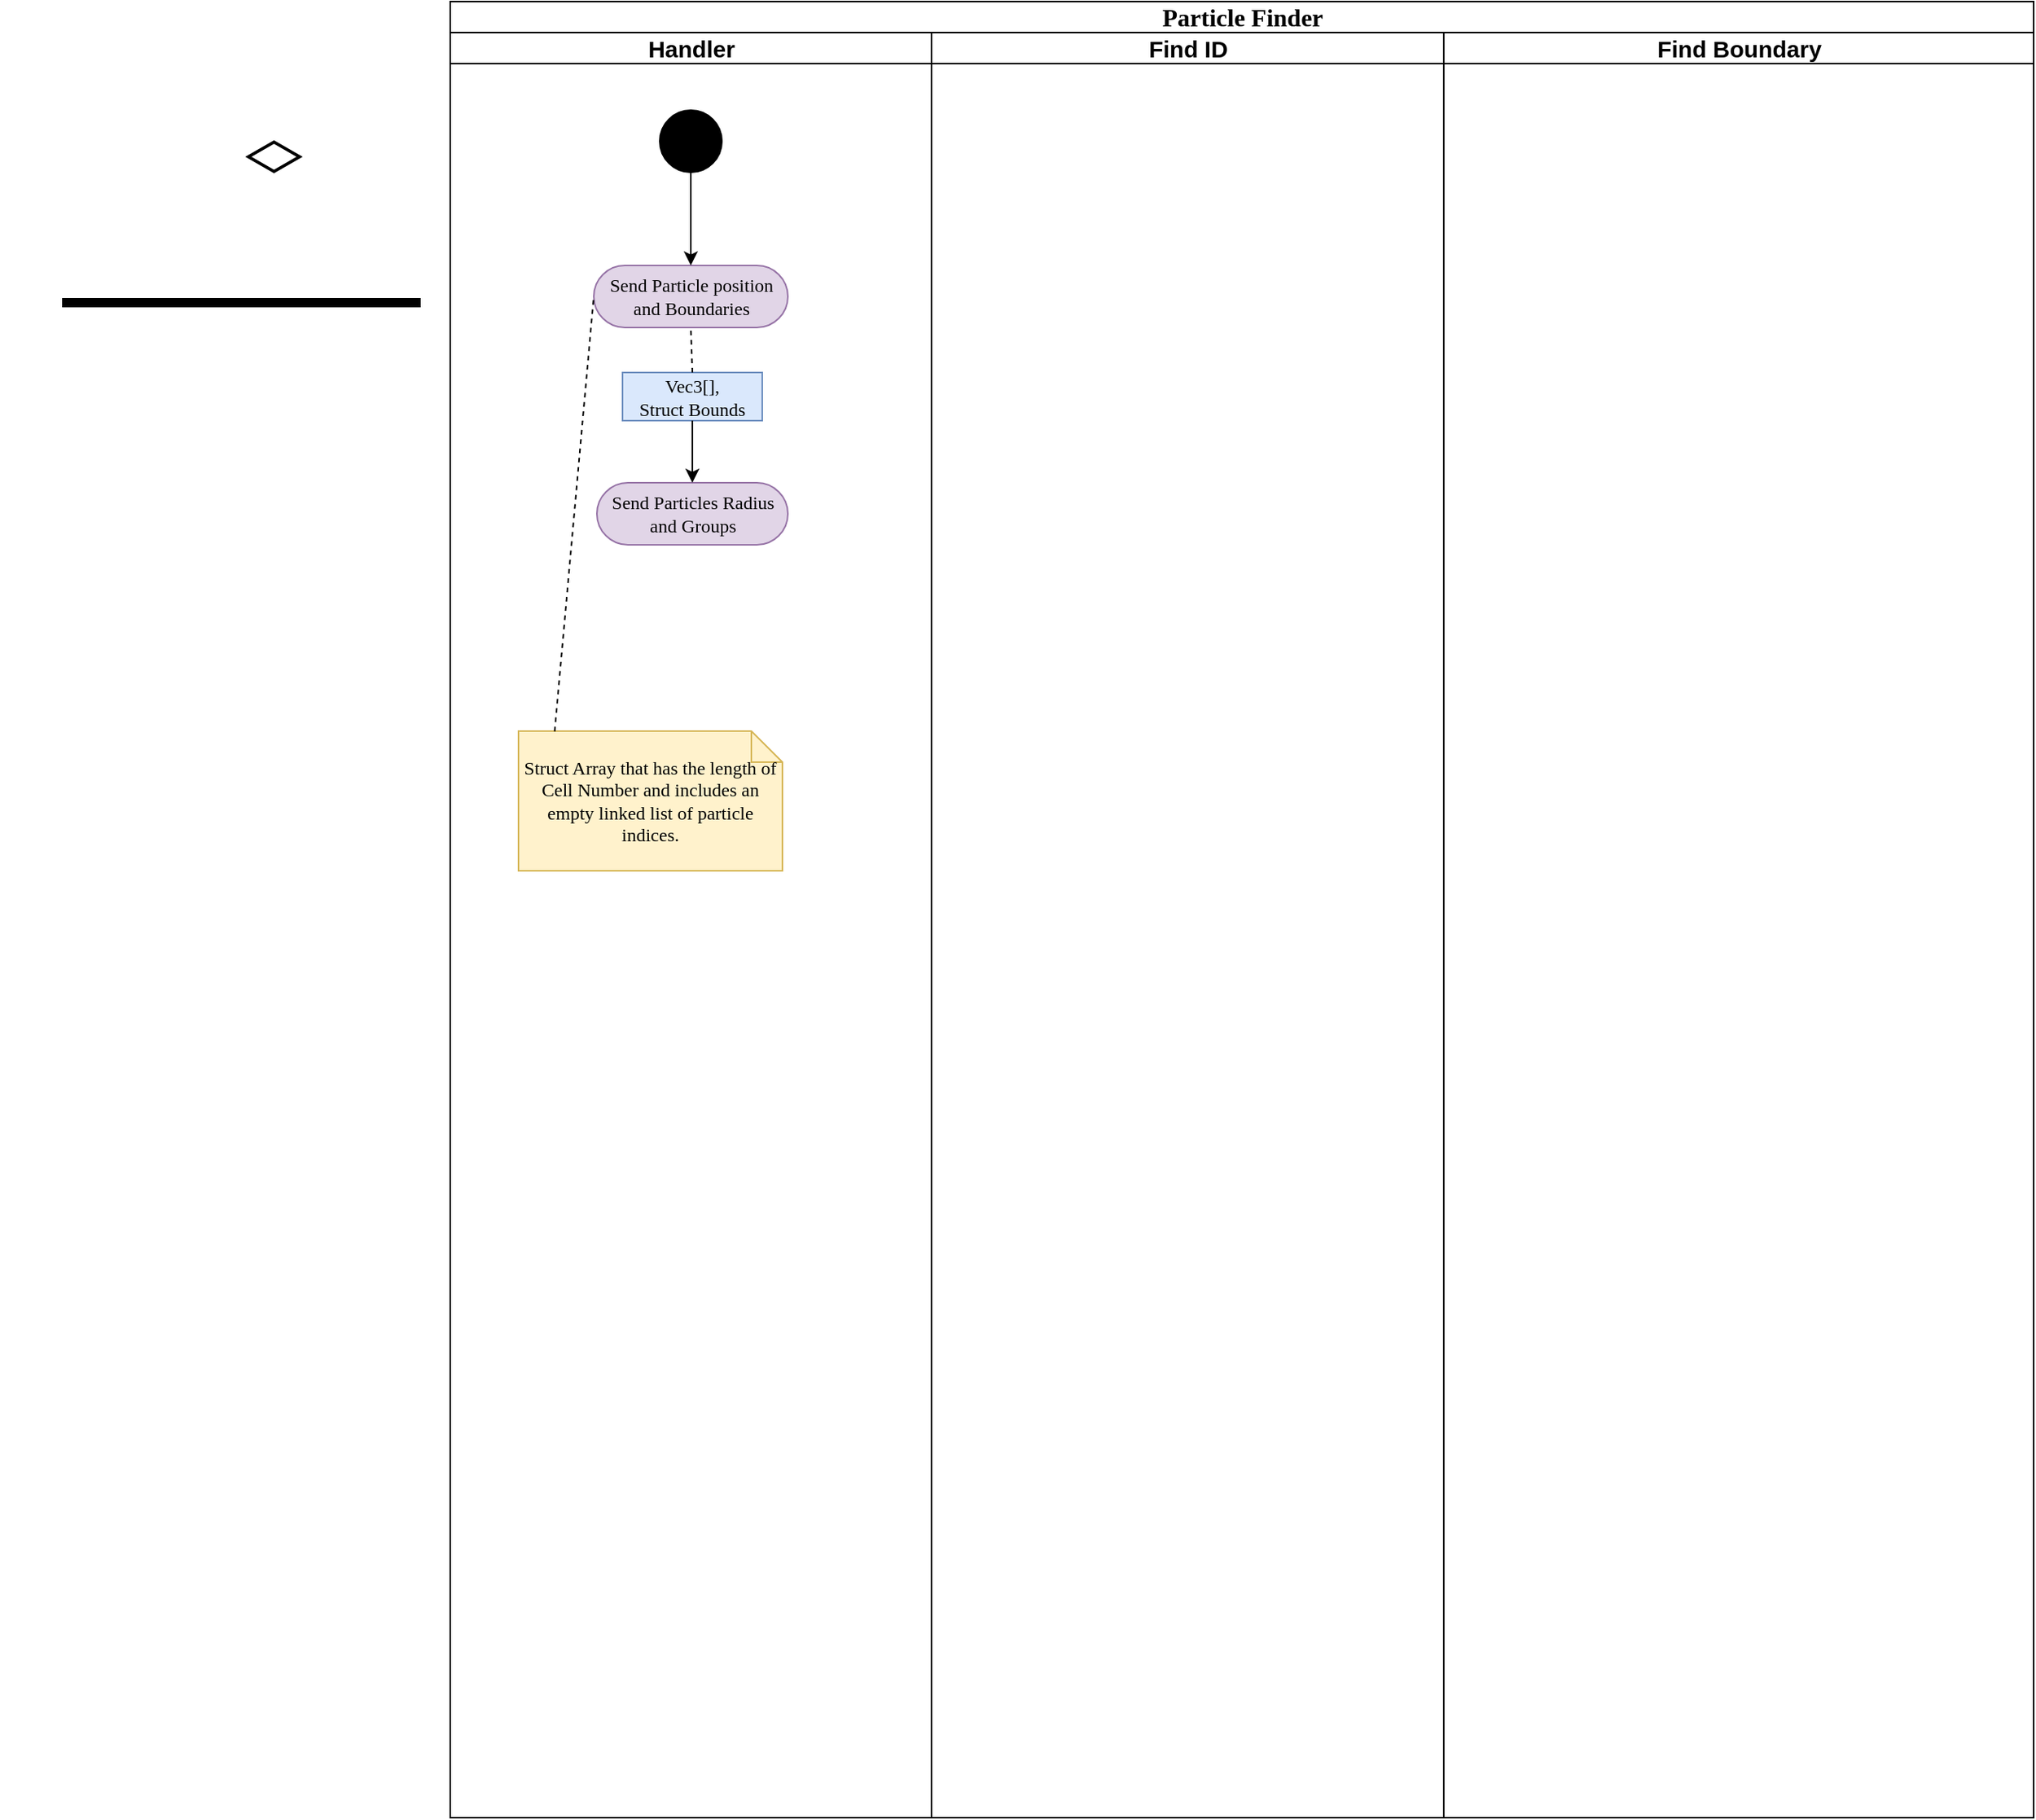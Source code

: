 <mxfile version="12.8.1" type="device"><diagram name="Page-1" id="0783ab3e-0a74-02c8-0abd-f7b4e66b4bec"><mxGraphModel dx="3220" dy="2288" grid="1" gridSize="10" guides="1" tooltips="1" connect="1" arrows="1" fold="1" page="1" pageScale="1" pageWidth="850" pageHeight="1100" background="#ffffff" math="0" shadow="0"><root><mxCell id="0"/><mxCell id="1" parent="0"/><mxCell id="iyxIDx-SKi2XZ2hmheYC-2" value="&lt;font style=&quot;font-size: 16px&quot;&gt;Particle Finder&lt;/font&gt;" style="swimlane;html=1;childLayout=stackLayout;startSize=20;rounded=0;shadow=0;comic=0;labelBackgroundColor=none;strokeWidth=1;fontFamily=Verdana;fontSize=14;align=center;" parent="1" vertex="1"><mxGeometry x="-480" y="-10" width="1020" height="1170" as="geometry"><mxRectangle x="40" y="20" width="60" height="20" as="alternateBounds"/></mxGeometry></mxCell><mxCell id="iyxIDx-SKi2XZ2hmheYC-3" value="&lt;font style=&quot;font-size: 15px;&quot;&gt;Handler&lt;/font&gt;" style="swimlane;html=1;startSize=20;fontSize=15;" parent="iyxIDx-SKi2XZ2hmheYC-2" vertex="1"><mxGeometry y="20" width="310" height="1150" as="geometry"/></mxCell><mxCell id="iyxIDx-SKi2XZ2hmheYC-128" value="" style="ellipse;whiteSpace=wrap;html=1;rounded=0;shadow=0;comic=0;labelBackgroundColor=none;strokeWidth=1;fillColor=#000000;fontFamily=Verdana;fontSize=12;align=center;" parent="iyxIDx-SKi2XZ2hmheYC-3" vertex="1"><mxGeometry x="135" y="50" width="40" height="40" as="geometry"/></mxCell><mxCell id="iyxIDx-SKi2XZ2hmheYC-131" value="Send Particles Radius and Groups" style="rounded=1;whiteSpace=wrap;html=1;shadow=0;comic=0;labelBackgroundColor=none;strokeWidth=1;fontFamily=Verdana;fontSize=12;align=center;arcSize=50;fillColor=#e1d5e7;strokeColor=#9673a6;" parent="iyxIDx-SKi2XZ2hmheYC-3" vertex="1"><mxGeometry x="94.5" y="290" width="123" height="40" as="geometry"/></mxCell><mxCell id="iyxIDx-SKi2XZ2hmheYC-133" value="Send Particle position and Boundaries" style="rounded=1;whiteSpace=wrap;html=1;shadow=0;comic=0;labelBackgroundColor=none;strokeWidth=1;fontFamily=Verdana;fontSize=12;align=center;arcSize=50;fillColor=#e1d5e7;strokeColor=#9673a6;" parent="iyxIDx-SKi2XZ2hmheYC-3" vertex="1"><mxGeometry x="92.5" y="150" width="125" height="40" as="geometry"/></mxCell><mxCell id="iyxIDx-SKi2XZ2hmheYC-138" value="Vec3[],&lt;br&gt;Struct Bounds" style="rounded=0;whiteSpace=wrap;html=1;shadow=0;comic=0;labelBackgroundColor=none;strokeWidth=1;fontFamily=Verdana;fontSize=12;align=center;arcSize=50;fillColor=#dae8fc;strokeColor=#6c8ebf;" parent="iyxIDx-SKi2XZ2hmheYC-3" vertex="1"><mxGeometry x="111" y="219" width="90" height="31" as="geometry"/></mxCell><mxCell id="pmGwlJap9-wvX2rmIbSo-1" value="" style="endArrow=classic;html=1;entryX=0.5;entryY=0;entryDx=0;entryDy=0;exitX=0.5;exitY=1;exitDx=0;exitDy=0;" parent="iyxIDx-SKi2XZ2hmheYC-3" source="iyxIDx-SKi2XZ2hmheYC-128" target="iyxIDx-SKi2XZ2hmheYC-133" edge="1"><mxGeometry width="50" height="50" relative="1" as="geometry"><mxPoint x="-230" y="90" as="sourcePoint"/><mxPoint x="-180" y="40" as="targetPoint"/></mxGeometry></mxCell><mxCell id="pmGwlJap9-wvX2rmIbSo-3" value="" style="endArrow=classic;html=1;entryX=0.5;entryY=0;entryDx=0;entryDy=0;exitX=0.5;exitY=1;exitDx=0;exitDy=0;" parent="iyxIDx-SKi2XZ2hmheYC-3" source="iyxIDx-SKi2XZ2hmheYC-138" target="iyxIDx-SKi2XZ2hmheYC-131" edge="1"><mxGeometry width="50" height="50" relative="1" as="geometry"><mxPoint x="156" y="320" as="sourcePoint"/><mxPoint x="154.5" y="390" as="targetPoint"/></mxGeometry></mxCell><mxCell id="iyxIDx-SKi2XZ2hmheYC-134" value="Struct Array that has the length of Cell Number and includes an empty linked list of particle indices." style="shape=note;whiteSpace=wrap;html=1;rounded=0;shadow=0;comic=0;labelBackgroundColor=none;strokeWidth=1;fontFamily=Verdana;fontSize=12;align=center;size=20;fillColor=#fff2cc;strokeColor=#d6b656;" parent="iyxIDx-SKi2XZ2hmheYC-3" vertex="1"><mxGeometry x="44" y="450" width="170" height="90" as="geometry"/></mxCell><mxCell id="ISfV-izhreMsqmVoo87C-3" value="" style="endArrow=none;dashed=1;html=1;entryX=0;entryY=0.5;entryDx=0;entryDy=0;exitX=0.137;exitY=0.002;exitDx=0;exitDy=0;exitPerimeter=0;" parent="iyxIDx-SKi2XZ2hmheYC-3" source="iyxIDx-SKi2XZ2hmheYC-134" target="iyxIDx-SKi2XZ2hmheYC-133" edge="1"><mxGeometry width="50" height="50" relative="1" as="geometry"><mxPoint x="-30" y="210" as="sourcePoint"/><mxPoint x="20" y="160" as="targetPoint"/></mxGeometry></mxCell><mxCell id="oS_JaqvydWGipsdrDZeD-4" value="" style="endArrow=none;dashed=1;html=1;entryX=0.5;entryY=1;entryDx=0;entryDy=0;exitX=0.5;exitY=0;exitDx=0;exitDy=0;" edge="1" parent="iyxIDx-SKi2XZ2hmheYC-3" source="iyxIDx-SKi2XZ2hmheYC-138" target="iyxIDx-SKi2XZ2hmheYC-133"><mxGeometry width="50" height="50" relative="1" as="geometry"><mxPoint x="77.29" y="460.18" as="sourcePoint"/><mxPoint x="102.5" y="180" as="targetPoint"/></mxGeometry></mxCell><mxCell id="iyxIDx-SKi2XZ2hmheYC-12" value="&lt;font style=&quot;font-size: 15px&quot;&gt;Find ID&lt;/font&gt;" style="swimlane;html=1;startSize=20;" parent="iyxIDx-SKi2XZ2hmheYC-2" vertex="1"><mxGeometry x="310" y="20" width="330" height="1150" as="geometry"/></mxCell><mxCell id="oS_JaqvydWGipsdrDZeD-3" value="&lt;font style=&quot;font-size: 15px&quot;&gt;Find Boundary&lt;/font&gt;" style="swimlane;html=1;startSize=20;" vertex="1" parent="iyxIDx-SKi2XZ2hmheYC-2"><mxGeometry x="640" y="20" width="380" height="1150" as="geometry"/></mxCell><mxCell id="iyxIDx-SKi2XZ2hmheYC-140" value="" style="text;strokeColor=none;fillColor=none;align=left;verticalAlign=middle;spacingTop=-1;spacingLeft=4;spacingRight=4;rotatable=0;labelPosition=right;points=[];portConstraint=eastwest;" parent="1" vertex="1"><mxGeometry x="-770" y="1030" width="20" height="14" as="geometry"/></mxCell><mxCell id="oS_JaqvydWGipsdrDZeD-1" value="" style="html=1;whiteSpace=wrap;aspect=fixed;shape=isoRectangle;strokeWidth=2;" vertex="1" parent="1"><mxGeometry x="-610" y="80" width="33" height="20" as="geometry"/></mxCell><mxCell id="oS_JaqvydWGipsdrDZeD-2" value="" style="line;strokeWidth=6;fillColor=none;align=left;verticalAlign=middle;spacingTop=-1;spacingLeft=3;spacingRight=3;rotatable=0;labelPosition=right;points=[];portConstraint=eastwest;fontSize=14;" vertex="1" parent="1"><mxGeometry x="-730" y="180" width="231" height="8" as="geometry"/></mxCell></root></mxGraphModel></diagram></mxfile>